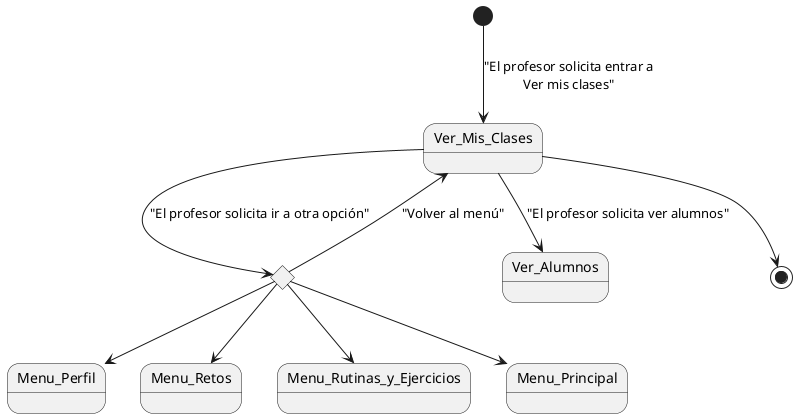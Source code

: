 @startuml
state Ver_Mis_Clases
state rombo1 <<choice>>
state Ver_Alumnos
state Menu_Perfil
state Menu_Retos
state Menu_Rutinas_y_Ejercicios
state Menu_Principal

[*] --> Ver_Mis_Clases : "El profesor solicita entrar a\nVer mis clases"

Ver_Mis_Clases --> Ver_Alumnos : "El profesor solicita ver alumnos"



Ver_Mis_Clases --> rombo1 : "El profesor solicita ir a otra opción"
rombo1 --> Menu_Perfil
rombo1 --> Menu_Retos
rombo1 --> Menu_Rutinas_y_Ejercicios
rombo1 --> Menu_Principal
rombo1 --> Ver_Mis_Clases : "Volver al menú"

Ver_Mis_Clases --> [*]
@enduml